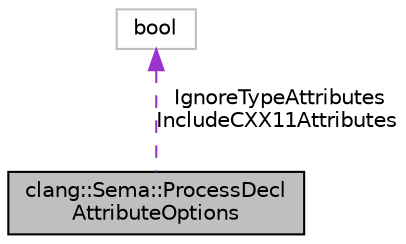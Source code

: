 digraph "clang::Sema::ProcessDeclAttributeOptions"
{
 // LATEX_PDF_SIZE
  bgcolor="transparent";
  edge [fontname="Helvetica",fontsize="10",labelfontname="Helvetica",labelfontsize="10"];
  node [fontname="Helvetica",fontsize="10",shape=record];
  Node1 [label="clang::Sema::ProcessDecl\lAttributeOptions",height=0.2,width=0.4,color="black", fillcolor="grey75", style="filled", fontcolor="black",tooltip=" "];
  Node2 -> Node1 [dir="back",color="darkorchid3",fontsize="10",style="dashed",label=" IgnoreTypeAttributes\nIncludeCXX11Attributes" ,fontname="Helvetica"];
  Node2 [label="bool",height=0.2,width=0.4,color="grey75",tooltip=" "];
}
